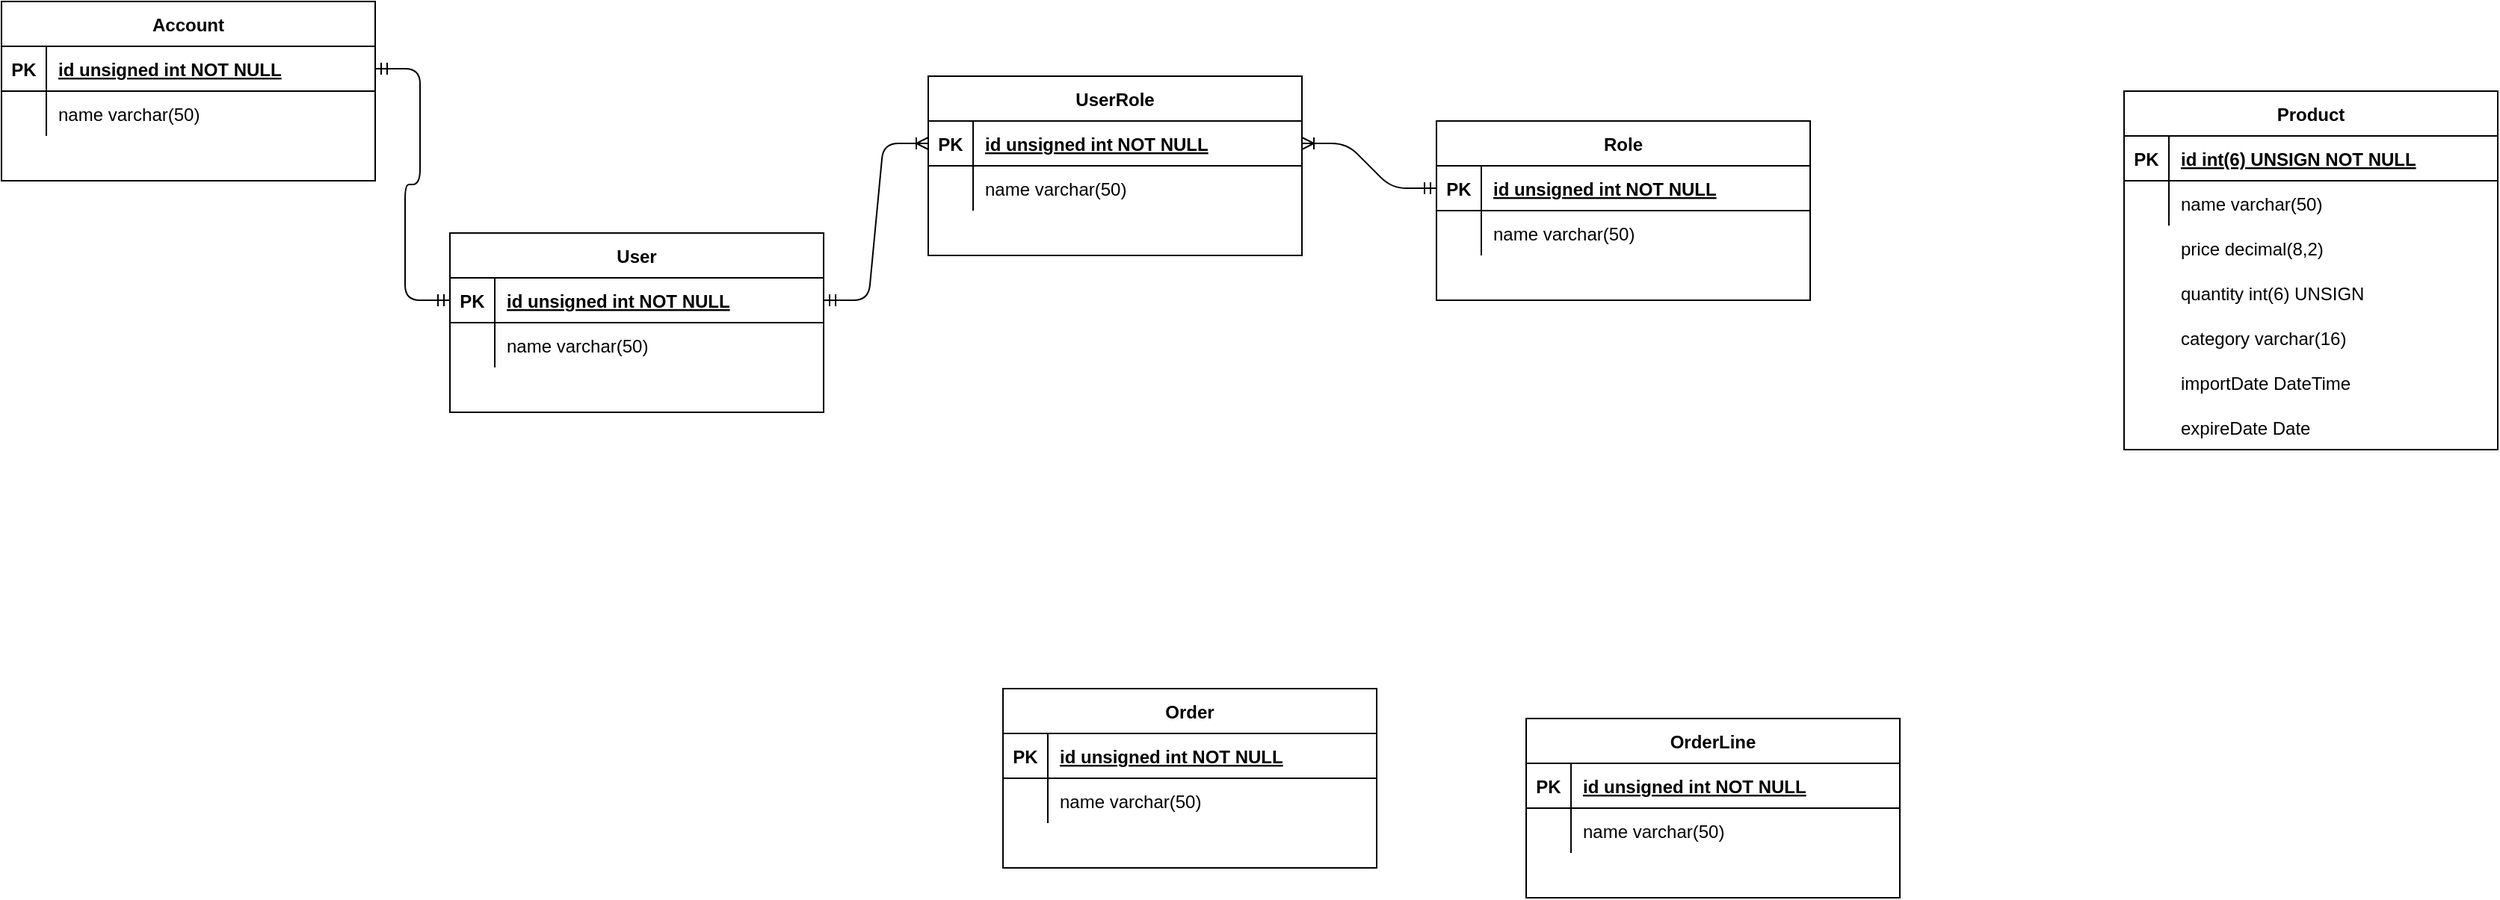 <mxfile version="14.4.3" type="github">
  <diagram id="R2lEEEUBdFMjLlhIrx00" name="Page-1">
    <mxGraphModel dx="1663" dy="459" grid="1" gridSize="10" guides="1" tooltips="1" connect="1" arrows="1" fold="1" page="1" pageScale="1" pageWidth="850" pageHeight="1100" math="0" shadow="0" extFonts="Permanent Marker^https://fonts.googleapis.com/css?family=Permanent+Marker">
      <root>
        <mxCell id="0" />
        <mxCell id="1" parent="0" />
        <mxCell id="C-vyLk0tnHw3VtMMgP7b-23" value="Product" style="shape=table;startSize=30;container=1;collapsible=1;childLayout=tableLayout;fixedRows=1;rowLines=0;fontStyle=1;align=center;resizeLast=1;" parent="1" vertex="1">
          <mxGeometry x="730" y="110" width="250" height="240" as="geometry" />
        </mxCell>
        <mxCell id="C-vyLk0tnHw3VtMMgP7b-24" value="" style="shape=partialRectangle;collapsible=0;dropTarget=0;pointerEvents=0;fillColor=none;points=[[0,0.5],[1,0.5]];portConstraint=eastwest;top=0;left=0;right=0;bottom=1;" parent="C-vyLk0tnHw3VtMMgP7b-23" vertex="1">
          <mxGeometry y="30" width="250" height="30" as="geometry" />
        </mxCell>
        <mxCell id="C-vyLk0tnHw3VtMMgP7b-25" value="PK" style="shape=partialRectangle;overflow=hidden;connectable=0;fillColor=none;top=0;left=0;bottom=0;right=0;fontStyle=1;" parent="C-vyLk0tnHw3VtMMgP7b-24" vertex="1">
          <mxGeometry width="30" height="30" as="geometry" />
        </mxCell>
        <mxCell id="C-vyLk0tnHw3VtMMgP7b-26" value="id int(6) UNSIGN NOT NULL " style="shape=partialRectangle;overflow=hidden;connectable=0;fillColor=none;top=0;left=0;bottom=0;right=0;align=left;spacingLeft=6;fontStyle=5;" parent="C-vyLk0tnHw3VtMMgP7b-24" vertex="1">
          <mxGeometry x="30" width="220" height="30" as="geometry" />
        </mxCell>
        <mxCell id="C-vyLk0tnHw3VtMMgP7b-27" value="" style="shape=partialRectangle;collapsible=0;dropTarget=0;pointerEvents=0;fillColor=none;points=[[0,0.5],[1,0.5]];portConstraint=eastwest;top=0;left=0;right=0;bottom=0;" parent="C-vyLk0tnHw3VtMMgP7b-23" vertex="1">
          <mxGeometry y="60" width="250" height="30" as="geometry" />
        </mxCell>
        <mxCell id="C-vyLk0tnHw3VtMMgP7b-28" value="" style="shape=partialRectangle;overflow=hidden;connectable=0;fillColor=none;top=0;left=0;bottom=0;right=0;" parent="C-vyLk0tnHw3VtMMgP7b-27" vertex="1">
          <mxGeometry width="30" height="30" as="geometry" />
        </mxCell>
        <mxCell id="C-vyLk0tnHw3VtMMgP7b-29" value="name varchar(50)" style="shape=partialRectangle;overflow=hidden;connectable=0;fillColor=none;top=0;left=0;bottom=0;right=0;align=left;spacingLeft=6;" parent="C-vyLk0tnHw3VtMMgP7b-27" vertex="1">
          <mxGeometry x="30" width="220" height="30" as="geometry" />
        </mxCell>
        <mxCell id="4aiAAD_T2L-muzBbfa5a-1" value="Account" style="shape=table;startSize=30;container=1;collapsible=1;childLayout=tableLayout;fixedRows=1;rowLines=0;fontStyle=1;align=center;resizeLast=1;" parent="1" vertex="1">
          <mxGeometry x="-690" y="50" width="250" height="120" as="geometry" />
        </mxCell>
        <mxCell id="4aiAAD_T2L-muzBbfa5a-2" value="" style="shape=partialRectangle;collapsible=0;dropTarget=0;pointerEvents=0;fillColor=none;points=[[0,0.5],[1,0.5]];portConstraint=eastwest;top=0;left=0;right=0;bottom=1;" parent="4aiAAD_T2L-muzBbfa5a-1" vertex="1">
          <mxGeometry y="30" width="250" height="30" as="geometry" />
        </mxCell>
        <mxCell id="4aiAAD_T2L-muzBbfa5a-3" value="PK" style="shape=partialRectangle;overflow=hidden;connectable=0;fillColor=none;top=0;left=0;bottom=0;right=0;fontStyle=1;" parent="4aiAAD_T2L-muzBbfa5a-2" vertex="1">
          <mxGeometry width="30" height="30" as="geometry" />
        </mxCell>
        <mxCell id="4aiAAD_T2L-muzBbfa5a-4" value="id unsigned int NOT NULL " style="shape=partialRectangle;overflow=hidden;connectable=0;fillColor=none;top=0;left=0;bottom=0;right=0;align=left;spacingLeft=6;fontStyle=5;" parent="4aiAAD_T2L-muzBbfa5a-2" vertex="1">
          <mxGeometry x="30" width="220" height="30" as="geometry" />
        </mxCell>
        <mxCell id="4aiAAD_T2L-muzBbfa5a-5" value="" style="shape=partialRectangle;collapsible=0;dropTarget=0;pointerEvents=0;fillColor=none;points=[[0,0.5],[1,0.5]];portConstraint=eastwest;top=0;left=0;right=0;bottom=0;" parent="4aiAAD_T2L-muzBbfa5a-1" vertex="1">
          <mxGeometry y="60" width="250" height="30" as="geometry" />
        </mxCell>
        <mxCell id="4aiAAD_T2L-muzBbfa5a-6" value="" style="shape=partialRectangle;overflow=hidden;connectable=0;fillColor=none;top=0;left=0;bottom=0;right=0;" parent="4aiAAD_T2L-muzBbfa5a-5" vertex="1">
          <mxGeometry width="30" height="30" as="geometry" />
        </mxCell>
        <mxCell id="4aiAAD_T2L-muzBbfa5a-7" value="name varchar(50)" style="shape=partialRectangle;overflow=hidden;connectable=0;fillColor=none;top=0;left=0;bottom=0;right=0;align=left;spacingLeft=6;" parent="4aiAAD_T2L-muzBbfa5a-5" vertex="1">
          <mxGeometry x="30" width="220" height="30" as="geometry" />
        </mxCell>
        <mxCell id="4aiAAD_T2L-muzBbfa5a-9" value="User" style="shape=table;startSize=30;container=1;collapsible=1;childLayout=tableLayout;fixedRows=1;rowLines=0;fontStyle=1;align=center;resizeLast=1;" parent="1" vertex="1">
          <mxGeometry x="-390" y="205" width="250" height="120" as="geometry" />
        </mxCell>
        <mxCell id="4aiAAD_T2L-muzBbfa5a-10" value="" style="shape=partialRectangle;collapsible=0;dropTarget=0;pointerEvents=0;fillColor=none;points=[[0,0.5],[1,0.5]];portConstraint=eastwest;top=0;left=0;right=0;bottom=1;" parent="4aiAAD_T2L-muzBbfa5a-9" vertex="1">
          <mxGeometry y="30" width="250" height="30" as="geometry" />
        </mxCell>
        <mxCell id="4aiAAD_T2L-muzBbfa5a-11" value="PK" style="shape=partialRectangle;overflow=hidden;connectable=0;fillColor=none;top=0;left=0;bottom=0;right=0;fontStyle=1;" parent="4aiAAD_T2L-muzBbfa5a-10" vertex="1">
          <mxGeometry width="30" height="30" as="geometry" />
        </mxCell>
        <mxCell id="4aiAAD_T2L-muzBbfa5a-12" value="id unsigned int NOT NULL " style="shape=partialRectangle;overflow=hidden;connectable=0;fillColor=none;top=0;left=0;bottom=0;right=0;align=left;spacingLeft=6;fontStyle=5;" parent="4aiAAD_T2L-muzBbfa5a-10" vertex="1">
          <mxGeometry x="30" width="220" height="30" as="geometry" />
        </mxCell>
        <mxCell id="4aiAAD_T2L-muzBbfa5a-13" value="" style="shape=partialRectangle;collapsible=0;dropTarget=0;pointerEvents=0;fillColor=none;points=[[0,0.5],[1,0.5]];portConstraint=eastwest;top=0;left=0;right=0;bottom=0;" parent="4aiAAD_T2L-muzBbfa5a-9" vertex="1">
          <mxGeometry y="60" width="250" height="30" as="geometry" />
        </mxCell>
        <mxCell id="4aiAAD_T2L-muzBbfa5a-14" value="" style="shape=partialRectangle;overflow=hidden;connectable=0;fillColor=none;top=0;left=0;bottom=0;right=0;" parent="4aiAAD_T2L-muzBbfa5a-13" vertex="1">
          <mxGeometry width="30" height="30" as="geometry" />
        </mxCell>
        <mxCell id="4aiAAD_T2L-muzBbfa5a-15" value="name varchar(50)" style="shape=partialRectangle;overflow=hidden;connectable=0;fillColor=none;top=0;left=0;bottom=0;right=0;align=left;spacingLeft=6;" parent="4aiAAD_T2L-muzBbfa5a-13" vertex="1">
          <mxGeometry x="30" width="220" height="30" as="geometry" />
        </mxCell>
        <mxCell id="4aiAAD_T2L-muzBbfa5a-16" value="Role" style="shape=table;startSize=30;container=1;collapsible=1;childLayout=tableLayout;fixedRows=1;rowLines=0;fontStyle=1;align=center;resizeLast=1;" parent="1" vertex="1">
          <mxGeometry x="270" y="130" width="250" height="120" as="geometry" />
        </mxCell>
        <mxCell id="4aiAAD_T2L-muzBbfa5a-17" value="" style="shape=partialRectangle;collapsible=0;dropTarget=0;pointerEvents=0;fillColor=none;points=[[0,0.5],[1,0.5]];portConstraint=eastwest;top=0;left=0;right=0;bottom=1;" parent="4aiAAD_T2L-muzBbfa5a-16" vertex="1">
          <mxGeometry y="30" width="250" height="30" as="geometry" />
        </mxCell>
        <mxCell id="4aiAAD_T2L-muzBbfa5a-18" value="PK" style="shape=partialRectangle;overflow=hidden;connectable=0;fillColor=none;top=0;left=0;bottom=0;right=0;fontStyle=1;" parent="4aiAAD_T2L-muzBbfa5a-17" vertex="1">
          <mxGeometry width="30" height="30" as="geometry" />
        </mxCell>
        <mxCell id="4aiAAD_T2L-muzBbfa5a-19" value="id unsigned int NOT NULL " style="shape=partialRectangle;overflow=hidden;connectable=0;fillColor=none;top=0;left=0;bottom=0;right=0;align=left;spacingLeft=6;fontStyle=5;" parent="4aiAAD_T2L-muzBbfa5a-17" vertex="1">
          <mxGeometry x="30" width="220" height="30" as="geometry" />
        </mxCell>
        <mxCell id="4aiAAD_T2L-muzBbfa5a-20" value="" style="shape=partialRectangle;collapsible=0;dropTarget=0;pointerEvents=0;fillColor=none;points=[[0,0.5],[1,0.5]];portConstraint=eastwest;top=0;left=0;right=0;bottom=0;" parent="4aiAAD_T2L-muzBbfa5a-16" vertex="1">
          <mxGeometry y="60" width="250" height="30" as="geometry" />
        </mxCell>
        <mxCell id="4aiAAD_T2L-muzBbfa5a-21" value="" style="shape=partialRectangle;overflow=hidden;connectable=0;fillColor=none;top=0;left=0;bottom=0;right=0;" parent="4aiAAD_T2L-muzBbfa5a-20" vertex="1">
          <mxGeometry width="30" height="30" as="geometry" />
        </mxCell>
        <mxCell id="4aiAAD_T2L-muzBbfa5a-22" value="name varchar(50)" style="shape=partialRectangle;overflow=hidden;connectable=0;fillColor=none;top=0;left=0;bottom=0;right=0;align=left;spacingLeft=6;" parent="4aiAAD_T2L-muzBbfa5a-20" vertex="1">
          <mxGeometry x="30" width="220" height="30" as="geometry" />
        </mxCell>
        <mxCell id="4aiAAD_T2L-muzBbfa5a-23" value="UserRole" style="shape=table;startSize=30;container=1;collapsible=1;childLayout=tableLayout;fixedRows=1;rowLines=0;fontStyle=1;align=center;resizeLast=1;" parent="1" vertex="1">
          <mxGeometry x="-70" y="100" width="250" height="120" as="geometry" />
        </mxCell>
        <mxCell id="4aiAAD_T2L-muzBbfa5a-24" value="" style="shape=partialRectangle;collapsible=0;dropTarget=0;pointerEvents=0;fillColor=none;points=[[0,0.5],[1,0.5]];portConstraint=eastwest;top=0;left=0;right=0;bottom=1;" parent="4aiAAD_T2L-muzBbfa5a-23" vertex="1">
          <mxGeometry y="30" width="250" height="30" as="geometry" />
        </mxCell>
        <mxCell id="4aiAAD_T2L-muzBbfa5a-25" value="PK" style="shape=partialRectangle;overflow=hidden;connectable=0;fillColor=none;top=0;left=0;bottom=0;right=0;fontStyle=1;" parent="4aiAAD_T2L-muzBbfa5a-24" vertex="1">
          <mxGeometry width="30" height="30" as="geometry" />
        </mxCell>
        <mxCell id="4aiAAD_T2L-muzBbfa5a-26" value="id unsigned int NOT NULL " style="shape=partialRectangle;overflow=hidden;connectable=0;fillColor=none;top=0;left=0;bottom=0;right=0;align=left;spacingLeft=6;fontStyle=5;" parent="4aiAAD_T2L-muzBbfa5a-24" vertex="1">
          <mxGeometry x="30" width="220" height="30" as="geometry" />
        </mxCell>
        <mxCell id="4aiAAD_T2L-muzBbfa5a-27" value="" style="shape=partialRectangle;collapsible=0;dropTarget=0;pointerEvents=0;fillColor=none;points=[[0,0.5],[1,0.5]];portConstraint=eastwest;top=0;left=0;right=0;bottom=0;" parent="4aiAAD_T2L-muzBbfa5a-23" vertex="1">
          <mxGeometry y="60" width="250" height="30" as="geometry" />
        </mxCell>
        <mxCell id="4aiAAD_T2L-muzBbfa5a-28" value="" style="shape=partialRectangle;overflow=hidden;connectable=0;fillColor=none;top=0;left=0;bottom=0;right=0;" parent="4aiAAD_T2L-muzBbfa5a-27" vertex="1">
          <mxGeometry width="30" height="30" as="geometry" />
        </mxCell>
        <mxCell id="4aiAAD_T2L-muzBbfa5a-29" value="name varchar(50)" style="shape=partialRectangle;overflow=hidden;connectable=0;fillColor=none;top=0;left=0;bottom=0;right=0;align=left;spacingLeft=6;" parent="4aiAAD_T2L-muzBbfa5a-27" vertex="1">
          <mxGeometry x="30" width="220" height="30" as="geometry" />
        </mxCell>
        <mxCell id="4aiAAD_T2L-muzBbfa5a-30" value="Order" style="shape=table;startSize=30;container=1;collapsible=1;childLayout=tableLayout;fixedRows=1;rowLines=0;fontStyle=1;align=center;resizeLast=1;" parent="1" vertex="1">
          <mxGeometry x="-20" y="510" width="250" height="120" as="geometry" />
        </mxCell>
        <mxCell id="4aiAAD_T2L-muzBbfa5a-31" value="" style="shape=partialRectangle;collapsible=0;dropTarget=0;pointerEvents=0;fillColor=none;points=[[0,0.5],[1,0.5]];portConstraint=eastwest;top=0;left=0;right=0;bottom=1;" parent="4aiAAD_T2L-muzBbfa5a-30" vertex="1">
          <mxGeometry y="30" width="250" height="30" as="geometry" />
        </mxCell>
        <mxCell id="4aiAAD_T2L-muzBbfa5a-32" value="PK" style="shape=partialRectangle;overflow=hidden;connectable=0;fillColor=none;top=0;left=0;bottom=0;right=0;fontStyle=1;" parent="4aiAAD_T2L-muzBbfa5a-31" vertex="1">
          <mxGeometry width="30" height="30" as="geometry" />
        </mxCell>
        <mxCell id="4aiAAD_T2L-muzBbfa5a-33" value="id unsigned int NOT NULL " style="shape=partialRectangle;overflow=hidden;connectable=0;fillColor=none;top=0;left=0;bottom=0;right=0;align=left;spacingLeft=6;fontStyle=5;" parent="4aiAAD_T2L-muzBbfa5a-31" vertex="1">
          <mxGeometry x="30" width="220" height="30" as="geometry" />
        </mxCell>
        <mxCell id="4aiAAD_T2L-muzBbfa5a-34" value="" style="shape=partialRectangle;collapsible=0;dropTarget=0;pointerEvents=0;fillColor=none;points=[[0,0.5],[1,0.5]];portConstraint=eastwest;top=0;left=0;right=0;bottom=0;" parent="4aiAAD_T2L-muzBbfa5a-30" vertex="1">
          <mxGeometry y="60" width="250" height="30" as="geometry" />
        </mxCell>
        <mxCell id="4aiAAD_T2L-muzBbfa5a-35" value="" style="shape=partialRectangle;overflow=hidden;connectable=0;fillColor=none;top=0;left=0;bottom=0;right=0;" parent="4aiAAD_T2L-muzBbfa5a-34" vertex="1">
          <mxGeometry width="30" height="30" as="geometry" />
        </mxCell>
        <mxCell id="4aiAAD_T2L-muzBbfa5a-36" value="name varchar(50)" style="shape=partialRectangle;overflow=hidden;connectable=0;fillColor=none;top=0;left=0;bottom=0;right=0;align=left;spacingLeft=6;" parent="4aiAAD_T2L-muzBbfa5a-34" vertex="1">
          <mxGeometry x="30" width="220" height="30" as="geometry" />
        </mxCell>
        <mxCell id="4aiAAD_T2L-muzBbfa5a-37" value="OrderLine" style="shape=table;startSize=30;container=1;collapsible=1;childLayout=tableLayout;fixedRows=1;rowLines=0;fontStyle=1;align=center;resizeLast=1;" parent="1" vertex="1">
          <mxGeometry x="330" y="530" width="250" height="120" as="geometry" />
        </mxCell>
        <mxCell id="4aiAAD_T2L-muzBbfa5a-38" value="" style="shape=partialRectangle;collapsible=0;dropTarget=0;pointerEvents=0;fillColor=none;points=[[0,0.5],[1,0.5]];portConstraint=eastwest;top=0;left=0;right=0;bottom=1;" parent="4aiAAD_T2L-muzBbfa5a-37" vertex="1">
          <mxGeometry y="30" width="250" height="30" as="geometry" />
        </mxCell>
        <mxCell id="4aiAAD_T2L-muzBbfa5a-39" value="PK" style="shape=partialRectangle;overflow=hidden;connectable=0;fillColor=none;top=0;left=0;bottom=0;right=0;fontStyle=1;" parent="4aiAAD_T2L-muzBbfa5a-38" vertex="1">
          <mxGeometry width="30" height="30" as="geometry" />
        </mxCell>
        <mxCell id="4aiAAD_T2L-muzBbfa5a-40" value="id unsigned int NOT NULL " style="shape=partialRectangle;overflow=hidden;connectable=0;fillColor=none;top=0;left=0;bottom=0;right=0;align=left;spacingLeft=6;fontStyle=5;" parent="4aiAAD_T2L-muzBbfa5a-38" vertex="1">
          <mxGeometry x="30" width="220" height="30" as="geometry" />
        </mxCell>
        <mxCell id="4aiAAD_T2L-muzBbfa5a-41" value="" style="shape=partialRectangle;collapsible=0;dropTarget=0;pointerEvents=0;fillColor=none;points=[[0,0.5],[1,0.5]];portConstraint=eastwest;top=0;left=0;right=0;bottom=0;" parent="4aiAAD_T2L-muzBbfa5a-37" vertex="1">
          <mxGeometry y="60" width="250" height="30" as="geometry" />
        </mxCell>
        <mxCell id="4aiAAD_T2L-muzBbfa5a-42" value="" style="shape=partialRectangle;overflow=hidden;connectable=0;fillColor=none;top=0;left=0;bottom=0;right=0;" parent="4aiAAD_T2L-muzBbfa5a-41" vertex="1">
          <mxGeometry width="30" height="30" as="geometry" />
        </mxCell>
        <mxCell id="4aiAAD_T2L-muzBbfa5a-43" value="name varchar(50)" style="shape=partialRectangle;overflow=hidden;connectable=0;fillColor=none;top=0;left=0;bottom=0;right=0;align=left;spacingLeft=6;" parent="4aiAAD_T2L-muzBbfa5a-41" vertex="1">
          <mxGeometry x="30" width="220" height="30" as="geometry" />
        </mxCell>
        <mxCell id="4aiAAD_T2L-muzBbfa5a-44" value="" style="edgeStyle=entityRelationEdgeStyle;fontSize=12;html=1;endArrow=ERmandOne;startArrow=ERmandOne;exitX=1;exitY=0.5;exitDx=0;exitDy=0;entryX=0;entryY=0.5;entryDx=0;entryDy=0;" parent="1" source="4aiAAD_T2L-muzBbfa5a-2" target="4aiAAD_T2L-muzBbfa5a-10" edge="1">
          <mxGeometry width="100" height="100" relative="1" as="geometry">
            <mxPoint x="-480" y="470" as="sourcePoint" />
            <mxPoint x="-380" y="370" as="targetPoint" />
          </mxGeometry>
        </mxCell>
        <mxCell id="4aiAAD_T2L-muzBbfa5a-46" value="" style="edgeStyle=entityRelationEdgeStyle;fontSize=12;html=1;endArrow=ERoneToMany;startArrow=ERmandOne;entryX=0;entryY=0.5;entryDx=0;entryDy=0;exitX=1;exitY=0.5;exitDx=0;exitDy=0;" parent="1" source="4aiAAD_T2L-muzBbfa5a-10" target="4aiAAD_T2L-muzBbfa5a-24" edge="1">
          <mxGeometry width="100" height="100" relative="1" as="geometry">
            <mxPoint x="-150" y="130" as="sourcePoint" />
            <mxPoint x="260" y="250" as="targetPoint" />
          </mxGeometry>
        </mxCell>
        <mxCell id="4aiAAD_T2L-muzBbfa5a-47" value="" style="edgeStyle=entityRelationEdgeStyle;fontSize=12;html=1;endArrow=ERoneToMany;startArrow=ERmandOne;entryX=1;entryY=0.5;entryDx=0;entryDy=0;exitX=0;exitY=0.5;exitDx=0;exitDy=0;" parent="1" source="4aiAAD_T2L-muzBbfa5a-17" target="4aiAAD_T2L-muzBbfa5a-24" edge="1">
          <mxGeometry width="100" height="100" relative="1" as="geometry">
            <mxPoint x="280" y="280" as="sourcePoint" />
            <mxPoint x="140" y="395" as="targetPoint" />
          </mxGeometry>
        </mxCell>
        <mxCell id="RO9X2V-cYzTYvVaOeezr-1" value="" style="shape=partialRectangle;collapsible=0;dropTarget=0;pointerEvents=0;fillColor=none;points=[[0,0.5],[1,0.5]];portConstraint=eastwest;top=0;left=0;right=0;bottom=0;" vertex="1" parent="1">
          <mxGeometry x="730" y="200" width="250" height="30" as="geometry" />
        </mxCell>
        <mxCell id="RO9X2V-cYzTYvVaOeezr-2" value="" style="shape=partialRectangle;overflow=hidden;connectable=0;fillColor=none;top=0;left=0;bottom=0;right=0;" vertex="1" parent="RO9X2V-cYzTYvVaOeezr-1">
          <mxGeometry width="30" height="30" as="geometry" />
        </mxCell>
        <mxCell id="RO9X2V-cYzTYvVaOeezr-3" value="price decimal(8,2)" style="shape=partialRectangle;overflow=hidden;connectable=0;fillColor=none;top=0;left=0;bottom=0;right=0;align=left;spacingLeft=6;" vertex="1" parent="RO9X2V-cYzTYvVaOeezr-1">
          <mxGeometry x="30" width="220" height="30" as="geometry" />
        </mxCell>
        <mxCell id="RO9X2V-cYzTYvVaOeezr-4" value="" style="shape=partialRectangle;collapsible=0;dropTarget=0;pointerEvents=0;fillColor=none;points=[[0,0.5],[1,0.5]];portConstraint=eastwest;top=0;left=0;right=0;bottom=0;" vertex="1" parent="1">
          <mxGeometry x="730" y="230" width="250" height="30" as="geometry" />
        </mxCell>
        <mxCell id="RO9X2V-cYzTYvVaOeezr-5" value="" style="shape=partialRectangle;overflow=hidden;connectable=0;fillColor=none;top=0;left=0;bottom=0;right=0;" vertex="1" parent="RO9X2V-cYzTYvVaOeezr-4">
          <mxGeometry width="30" height="30" as="geometry" />
        </mxCell>
        <mxCell id="RO9X2V-cYzTYvVaOeezr-6" value="quantity int(6) UNSIGN" style="shape=partialRectangle;overflow=hidden;connectable=0;fillColor=none;top=0;left=0;bottom=0;right=0;align=left;spacingLeft=6;" vertex="1" parent="RO9X2V-cYzTYvVaOeezr-4">
          <mxGeometry x="30" width="220" height="30" as="geometry" />
        </mxCell>
        <mxCell id="RO9X2V-cYzTYvVaOeezr-7" value="" style="shape=partialRectangle;collapsible=0;dropTarget=0;pointerEvents=0;fillColor=none;points=[[0,0.5],[1,0.5]];portConstraint=eastwest;top=0;left=0;right=0;bottom=0;" vertex="1" parent="1">
          <mxGeometry x="730" y="260" width="250" height="30" as="geometry" />
        </mxCell>
        <mxCell id="RO9X2V-cYzTYvVaOeezr-8" value="" style="shape=partialRectangle;overflow=hidden;connectable=0;fillColor=none;top=0;left=0;bottom=0;right=0;" vertex="1" parent="RO9X2V-cYzTYvVaOeezr-7">
          <mxGeometry width="30" height="30" as="geometry" />
        </mxCell>
        <mxCell id="RO9X2V-cYzTYvVaOeezr-9" value="category varchar(16)" style="shape=partialRectangle;overflow=hidden;connectable=0;fillColor=none;top=0;left=0;bottom=0;right=0;align=left;spacingLeft=6;" vertex="1" parent="RO9X2V-cYzTYvVaOeezr-7">
          <mxGeometry x="30" width="220" height="30" as="geometry" />
        </mxCell>
        <mxCell id="RO9X2V-cYzTYvVaOeezr-10" value="" style="shape=partialRectangle;collapsible=0;dropTarget=0;pointerEvents=0;fillColor=none;points=[[0,0.5],[1,0.5]];portConstraint=eastwest;top=0;left=0;right=0;bottom=0;" vertex="1" parent="1">
          <mxGeometry x="730" y="290" width="250" height="30" as="geometry" />
        </mxCell>
        <mxCell id="RO9X2V-cYzTYvVaOeezr-11" value="" style="shape=partialRectangle;overflow=hidden;connectable=0;fillColor=none;top=0;left=0;bottom=0;right=0;" vertex="1" parent="RO9X2V-cYzTYvVaOeezr-10">
          <mxGeometry width="30" height="30" as="geometry" />
        </mxCell>
        <mxCell id="RO9X2V-cYzTYvVaOeezr-12" value="importDate DateTime" style="shape=partialRectangle;overflow=hidden;connectable=0;fillColor=none;top=0;left=0;bottom=0;right=0;align=left;spacingLeft=6;" vertex="1" parent="RO9X2V-cYzTYvVaOeezr-10">
          <mxGeometry x="30" width="220" height="30" as="geometry" />
        </mxCell>
        <mxCell id="RO9X2V-cYzTYvVaOeezr-13" value="" style="shape=partialRectangle;collapsible=0;dropTarget=0;pointerEvents=0;fillColor=none;points=[[0,0.5],[1,0.5]];portConstraint=eastwest;top=0;left=0;right=0;bottom=0;" vertex="1" parent="1">
          <mxGeometry x="730" y="320" width="250" height="30" as="geometry" />
        </mxCell>
        <mxCell id="RO9X2V-cYzTYvVaOeezr-14" value="" style="shape=partialRectangle;overflow=hidden;connectable=0;fillColor=none;top=0;left=0;bottom=0;right=0;" vertex="1" parent="RO9X2V-cYzTYvVaOeezr-13">
          <mxGeometry width="30" height="30" as="geometry" />
        </mxCell>
        <mxCell id="RO9X2V-cYzTYvVaOeezr-15" value="expireDate Date" style="shape=partialRectangle;overflow=hidden;connectable=0;fillColor=none;top=0;left=0;bottom=0;right=0;align=left;spacingLeft=6;" vertex="1" parent="RO9X2V-cYzTYvVaOeezr-13">
          <mxGeometry x="30" width="220" height="30" as="geometry" />
        </mxCell>
      </root>
    </mxGraphModel>
  </diagram>
</mxfile>
